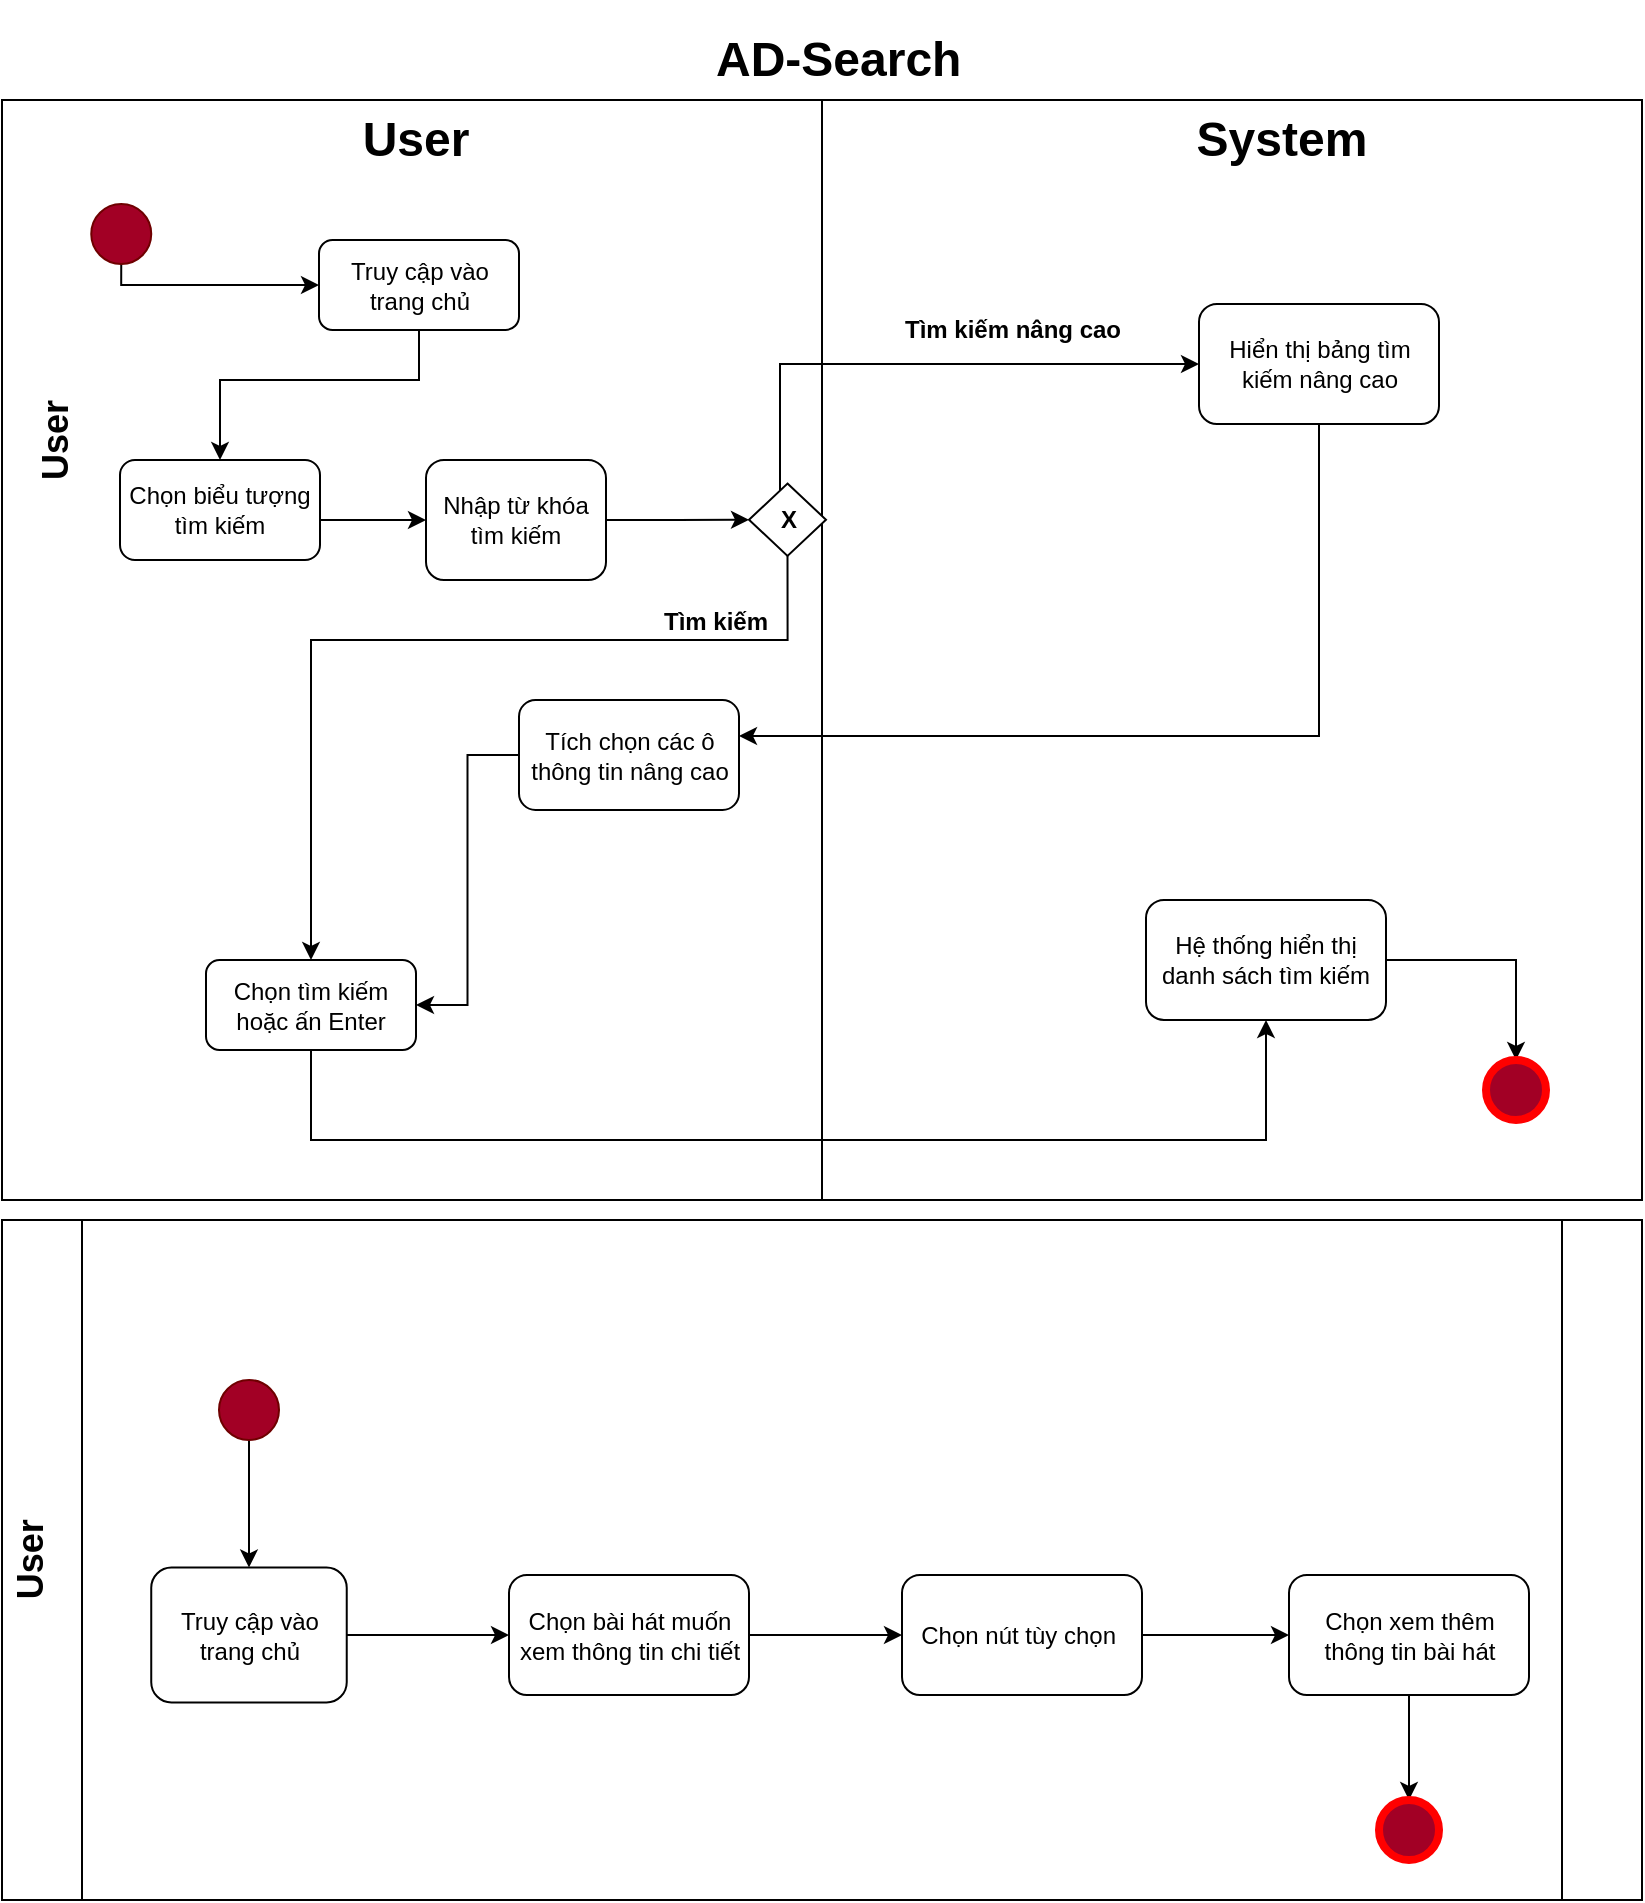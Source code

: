 <mxfile version="20.3.7" type="github">
  <diagram id="P0zaWtpW_9LTJKKf5pEs" name="Trang-1">
    <mxGraphModel dx="2460" dy="1013" grid="1" gridSize="10" guides="1" tooltips="1" connect="1" arrows="1" fold="1" page="1" pageScale="1" pageWidth="1169" pageHeight="827" background="none" math="0" shadow="0">
      <root>
        <mxCell id="0" />
        <mxCell id="1" parent="0" />
        <mxCell id="5pTlOpsHHp5RIkYjszge-6" value="" style="shape=process;whiteSpace=wrap;html=1;backgroundOutline=1;size=0.5;glass=0;rounded=0;" parent="1" vertex="1">
          <mxGeometry x="198" y="170" width="820" height="550" as="geometry" />
        </mxCell>
        <mxCell id="EvWHr4FJrmh7OVF7d29I-3" style="edgeStyle=orthogonalEdgeStyle;rounded=0;orthogonalLoop=1;jettySize=auto;html=1;exitX=0.5;exitY=1;exitDx=0;exitDy=0;entryX=0;entryY=0.5;entryDx=0;entryDy=0;" parent="1" source="24FCvN0owt_uZhaEgxBJ-12" target="24FCvN0owt_uZhaEgxBJ-9" edge="1">
          <mxGeometry relative="1" as="geometry">
            <mxPoint x="285" y="225" as="sourcePoint" />
            <mxPoint x="305" y="340" as="targetPoint" />
            <Array as="points">
              <mxPoint x="258" y="263" />
            </Array>
          </mxGeometry>
        </mxCell>
        <mxCell id="5pTlOpsHHp5RIkYjszge-7" value="&lt;b&gt;User&lt;/b&gt;" style="text;html=1;strokeColor=none;fillColor=none;align=center;verticalAlign=middle;whiteSpace=wrap;rounded=0;rotation=-90;horizontal=1;fontSize=18;" parent="1" vertex="1">
          <mxGeometry x="195" y="325" width="60" height="30" as="geometry" />
        </mxCell>
        <mxCell id="EvWHr4FJrmh7OVF7d29I-7" value="" style="edgeStyle=orthogonalEdgeStyle;rounded=0;orthogonalLoop=1;jettySize=auto;html=1;exitX=0.5;exitY=1;exitDx=0;exitDy=0;entryX=0.5;entryY=0;entryDx=0;entryDy=0;" parent="1" source="24FCvN0owt_uZhaEgxBJ-9" target="24FCvN0owt_uZhaEgxBJ-10" edge="1">
          <mxGeometry relative="1" as="geometry">
            <mxPoint x="305" y="380" as="sourcePoint" />
            <mxPoint x="345" y="450" as="targetPoint" />
            <Array as="points">
              <mxPoint x="407" y="310" />
              <mxPoint x="307" y="310" />
            </Array>
          </mxGeometry>
        </mxCell>
        <mxCell id="EvWHr4FJrmh7OVF7d29I-13" value="" style="edgeStyle=orthogonalEdgeStyle;rounded=0;orthogonalLoop=1;jettySize=auto;html=1;exitX=1;exitY=0.6;exitDx=0;exitDy=0;exitPerimeter=0;entryX=0;entryY=0.5;entryDx=0;entryDy=0;" parent="1" source="24FCvN0owt_uZhaEgxBJ-10" target="24FCvN0owt_uZhaEgxBJ-11" edge="1">
          <mxGeometry relative="1" as="geometry">
            <mxPoint x="445" y="450" as="sourcePoint" />
            <mxPoint x="475" y="325" as="targetPoint" />
          </mxGeometry>
        </mxCell>
        <mxCell id="EvWHr4FJrmh7OVF7d29I-15" value="" style="edgeStyle=orthogonalEdgeStyle;rounded=0;orthogonalLoop=1;jettySize=auto;html=1;entryX=0;entryY=0.5;entryDx=0;entryDy=0;exitX=1;exitY=0.5;exitDx=0;exitDy=0;" parent="1" source="24FCvN0owt_uZhaEgxBJ-11" target="EvWHr4FJrmh7OVF7d29I-14" edge="1">
          <mxGeometry relative="1" as="geometry">
            <mxPoint x="535" y="295" as="sourcePoint" />
          </mxGeometry>
        </mxCell>
        <mxCell id="24FCvN0owt_uZhaEgxBJ-65" style="edgeStyle=orthogonalEdgeStyle;rounded=0;orthogonalLoop=1;jettySize=auto;html=1;exitX=0.5;exitY=1;exitDx=0;exitDy=0;fontSize=18;fontColor=#000000;entryX=0.5;entryY=0;entryDx=0;entryDy=0;" edge="1" parent="1" source="EvWHr4FJrmh7OVF7d29I-14" target="EvWHr4FJrmh7OVF7d29I-18">
          <mxGeometry relative="1" as="geometry">
            <Array as="points">
              <mxPoint x="591" y="440" />
              <mxPoint x="353" y="440" />
            </Array>
          </mxGeometry>
        </mxCell>
        <mxCell id="24FCvN0owt_uZhaEgxBJ-74" style="edgeStyle=orthogonalEdgeStyle;rounded=0;orthogonalLoop=1;jettySize=auto;html=1;entryX=0;entryY=0.5;entryDx=0;entryDy=0;fontSize=18;fontColor=#000000;" edge="1" parent="1" source="EvWHr4FJrmh7OVF7d29I-14" target="24FCvN0owt_uZhaEgxBJ-14">
          <mxGeometry relative="1" as="geometry">
            <Array as="points">
              <mxPoint x="587" y="302" />
            </Array>
          </mxGeometry>
        </mxCell>
        <mxCell id="EvWHr4FJrmh7OVF7d29I-14" value="&lt;b&gt;X&lt;/b&gt;" style="rhombus;whiteSpace=wrap;html=1;rounded=0;" parent="1" vertex="1">
          <mxGeometry x="571.5" y="361.75" width="38.5" height="36.25" as="geometry" />
        </mxCell>
        <mxCell id="EvWHr4FJrmh7OVF7d29I-22" value="" style="edgeStyle=orthogonalEdgeStyle;rounded=0;orthogonalLoop=1;jettySize=auto;html=1;exitX=0.5;exitY=1;exitDx=0;exitDy=0;" parent="1" source="24FCvN0owt_uZhaEgxBJ-14" target="EvWHr4FJrmh7OVF7d29I-21" edge="1">
          <mxGeometry relative="1" as="geometry">
            <Array as="points">
              <mxPoint x="857" y="488" />
            </Array>
            <mxPoint x="880" y="240" as="sourcePoint" />
          </mxGeometry>
        </mxCell>
        <mxCell id="24FCvN0owt_uZhaEgxBJ-2" value="" style="edgeStyle=orthogonalEdgeStyle;rounded=0;orthogonalLoop=1;jettySize=auto;html=1;exitX=0.5;exitY=1;exitDx=0;exitDy=0;entryX=0.5;entryY=1;entryDx=0;entryDy=0;" edge="1" parent="1" source="EvWHr4FJrmh7OVF7d29I-18" target="24FCvN0owt_uZhaEgxBJ-1">
          <mxGeometry relative="1" as="geometry">
            <Array as="points">
              <mxPoint x="353" y="690" />
              <mxPoint x="830" y="690" />
            </Array>
          </mxGeometry>
        </mxCell>
        <mxCell id="EvWHr4FJrmh7OVF7d29I-18" value="Chọn tìm kiếm hoặc ấn Enter" style="whiteSpace=wrap;html=1;rounded=1;" parent="1" vertex="1">
          <mxGeometry x="300" y="600" width="105" height="45" as="geometry" />
        </mxCell>
        <mxCell id="EvWHr4FJrmh7OVF7d29I-23" style="edgeStyle=orthogonalEdgeStyle;rounded=0;orthogonalLoop=1;jettySize=auto;html=1;entryX=1;entryY=0.5;entryDx=0;entryDy=0;" parent="1" source="EvWHr4FJrmh7OVF7d29I-21" target="EvWHr4FJrmh7OVF7d29I-18" edge="1">
          <mxGeometry relative="1" as="geometry" />
        </mxCell>
        <mxCell id="EvWHr4FJrmh7OVF7d29I-21" value="Tích chọn các ô thông tin nâng cao" style="whiteSpace=wrap;html=1;rounded=1;" parent="1" vertex="1">
          <mxGeometry x="456.5" y="470" width="110" height="55" as="geometry" />
        </mxCell>
        <mxCell id="EvWHr4FJrmh7OVF7d29I-24" value="&lt;b style=&quot;&quot;&gt;Tìm kiếm nâng cao&lt;/b&gt;" style="text;html=1;strokeColor=none;fillColor=none;align=center;verticalAlign=middle;whiteSpace=wrap;rounded=0;" parent="1" vertex="1">
          <mxGeometry x="637.5" y="275" width="130.5" height="20" as="geometry" />
        </mxCell>
        <mxCell id="EvWHr4FJrmh7OVF7d29I-26" value="&lt;b style=&quot;&quot;&gt;Tìm kiếm&lt;/b&gt;" style="text;html=1;strokeColor=none;fillColor=none;align=center;verticalAlign=middle;whiteSpace=wrap;rounded=0;" parent="1" vertex="1">
          <mxGeometry x="525" y="420" width="60" height="22" as="geometry" />
        </mxCell>
        <mxCell id="24FCvN0owt_uZhaEgxBJ-16" value="" style="edgeStyle=orthogonalEdgeStyle;rounded=0;orthogonalLoop=1;jettySize=auto;html=1;fontColor=#000000;" edge="1" parent="1" source="24FCvN0owt_uZhaEgxBJ-1" target="24FCvN0owt_uZhaEgxBJ-17">
          <mxGeometry relative="1" as="geometry">
            <mxPoint x="915" y="470" as="targetPoint" />
          </mxGeometry>
        </mxCell>
        <mxCell id="24FCvN0owt_uZhaEgxBJ-1" value="Hệ thống hiển thị danh sách tìm kiếm" style="whiteSpace=wrap;html=1;rounded=1;" vertex="1" parent="1">
          <mxGeometry x="770" y="570" width="120" height="60" as="geometry" />
        </mxCell>
        <mxCell id="24FCvN0owt_uZhaEgxBJ-9" value="Truy cập vào trang chủ" style="rounded=1;whiteSpace=wrap;html=1;" vertex="1" parent="1">
          <mxGeometry x="356.5" y="240" width="100" height="45" as="geometry" />
        </mxCell>
        <mxCell id="24FCvN0owt_uZhaEgxBJ-10" value="Chọn biểu tượng tìm kiếm" style="rounded=1;whiteSpace=wrap;html=1;" vertex="1" parent="1">
          <mxGeometry x="257" y="350" width="100" height="50" as="geometry" />
        </mxCell>
        <mxCell id="24FCvN0owt_uZhaEgxBJ-11" value="Nhập từ khóa tìm kiếm" style="rounded=1;whiteSpace=wrap;html=1;" vertex="1" parent="1">
          <mxGeometry x="410" y="350" width="90" height="60" as="geometry" />
        </mxCell>
        <mxCell id="24FCvN0owt_uZhaEgxBJ-12" value="" style="ellipse;whiteSpace=wrap;html=1;aspect=fixed;fontColor=#ffffff;fillColor=#a20025;strokeColor=#6F0000;" vertex="1" parent="1">
          <mxGeometry x="242.62" y="222" width="30" height="30" as="geometry" />
        </mxCell>
        <mxCell id="24FCvN0owt_uZhaEgxBJ-14" value="Hiển thị bảng tìm kiếm nâng cao" style="rounded=1;whiteSpace=wrap;html=1;" vertex="1" parent="1">
          <mxGeometry x="796.5" y="272" width="120" height="60" as="geometry" />
        </mxCell>
        <mxCell id="24FCvN0owt_uZhaEgxBJ-17" value="" style="ellipse;whiteSpace=wrap;html=1;aspect=fixed;rounded=1;fontColor=#ffffff;fillColor=#a20025;strokeColor=#FF0000;strokeWidth=4;shadow=0;sketch=0;" vertex="1" parent="1">
          <mxGeometry x="940" y="650" width="30" height="30" as="geometry" />
        </mxCell>
        <mxCell id="24FCvN0owt_uZhaEgxBJ-18" value="&lt;h1&gt;AD-Search&lt;/h1&gt;" style="text;html=1;spacing=5;spacingTop=-20;whiteSpace=wrap;overflow=hidden;rounded=0;shadow=0;glass=0;sketch=0;strokeWidth=2;fillColor=none;" vertex="1" parent="1">
          <mxGeometry x="550" y="130" width="136" height="40" as="geometry" />
        </mxCell>
        <mxCell id="24FCvN0owt_uZhaEgxBJ-19" value="" style="shape=process;whiteSpace=wrap;html=1;backgroundOutline=1;size=0.049;glass=0;rounded=0;" vertex="1" parent="1">
          <mxGeometry x="198" y="730" width="820" height="340" as="geometry" />
        </mxCell>
        <mxCell id="24FCvN0owt_uZhaEgxBJ-20" value="&lt;b&gt;User&lt;/b&gt;" style="text;html=1;strokeColor=none;fillColor=none;align=center;verticalAlign=middle;whiteSpace=wrap;rounded=0;rotation=-90;horizontal=1;fontSize=18;" vertex="1" parent="1">
          <mxGeometry x="182.62" y="885" width="60" height="30" as="geometry" />
        </mxCell>
        <mxCell id="24FCvN0owt_uZhaEgxBJ-23" style="edgeStyle=orthogonalEdgeStyle;rounded=0;orthogonalLoop=1;jettySize=auto;html=1;entryX=0.5;entryY=0;entryDx=0;entryDy=0;fontSize=18;fontColor=#000000;" edge="1" parent="1" source="24FCvN0owt_uZhaEgxBJ-21" target="24FCvN0owt_uZhaEgxBJ-22">
          <mxGeometry relative="1" as="geometry" />
        </mxCell>
        <mxCell id="24FCvN0owt_uZhaEgxBJ-21" value="" style="ellipse;whiteSpace=wrap;html=1;aspect=fixed;fontColor=#ffffff;fillColor=#a20025;strokeColor=#6F0000;" vertex="1" parent="1">
          <mxGeometry x="306.5" y="810" width="30" height="30" as="geometry" />
        </mxCell>
        <mxCell id="24FCvN0owt_uZhaEgxBJ-25" value="" style="edgeStyle=orthogonalEdgeStyle;rounded=0;orthogonalLoop=1;jettySize=auto;html=1;fontSize=18;fontColor=#000000;" edge="1" parent="1" source="24FCvN0owt_uZhaEgxBJ-22" target="24FCvN0owt_uZhaEgxBJ-24">
          <mxGeometry relative="1" as="geometry" />
        </mxCell>
        <mxCell id="24FCvN0owt_uZhaEgxBJ-22" value="Truy cập vào trang chủ" style="rounded=1;whiteSpace=wrap;html=1;" vertex="1" parent="1">
          <mxGeometry x="272.62" y="903.75" width="97.75" height="67.5" as="geometry" />
        </mxCell>
        <mxCell id="24FCvN0owt_uZhaEgxBJ-27" value="" style="edgeStyle=orthogonalEdgeStyle;rounded=0;orthogonalLoop=1;jettySize=auto;html=1;fontSize=18;fontColor=#000000;" edge="1" parent="1" source="24FCvN0owt_uZhaEgxBJ-24" target="24FCvN0owt_uZhaEgxBJ-26">
          <mxGeometry relative="1" as="geometry" />
        </mxCell>
        <mxCell id="24FCvN0owt_uZhaEgxBJ-24" value="Chọn bài hát muốn xem thông tin chi tiết" style="whiteSpace=wrap;html=1;rounded=1;" vertex="1" parent="1">
          <mxGeometry x="451.5" y="907.5" width="120" height="60" as="geometry" />
        </mxCell>
        <mxCell id="24FCvN0owt_uZhaEgxBJ-29" value="" style="edgeStyle=orthogonalEdgeStyle;rounded=0;orthogonalLoop=1;jettySize=auto;html=1;fontSize=18;fontColor=#000000;" edge="1" parent="1" source="24FCvN0owt_uZhaEgxBJ-26" target="24FCvN0owt_uZhaEgxBJ-28">
          <mxGeometry relative="1" as="geometry" />
        </mxCell>
        <mxCell id="24FCvN0owt_uZhaEgxBJ-26" value="Chọn nút tùy chọn&amp;nbsp;" style="whiteSpace=wrap;html=1;rounded=1;" vertex="1" parent="1">
          <mxGeometry x="648" y="907.5" width="120" height="60" as="geometry" />
        </mxCell>
        <mxCell id="24FCvN0owt_uZhaEgxBJ-31" style="edgeStyle=orthogonalEdgeStyle;rounded=0;orthogonalLoop=1;jettySize=auto;html=1;entryX=0.5;entryY=0;entryDx=0;entryDy=0;fontSize=18;fontColor=#000000;" edge="1" parent="1" source="24FCvN0owt_uZhaEgxBJ-28" target="24FCvN0owt_uZhaEgxBJ-30">
          <mxGeometry relative="1" as="geometry" />
        </mxCell>
        <mxCell id="24FCvN0owt_uZhaEgxBJ-28" value="Chọn xem thêm thông tin bài hát" style="whiteSpace=wrap;html=1;rounded=1;" vertex="1" parent="1">
          <mxGeometry x="841.5" y="907.5" width="120" height="60" as="geometry" />
        </mxCell>
        <mxCell id="24FCvN0owt_uZhaEgxBJ-30" value="" style="ellipse;whiteSpace=wrap;html=1;aspect=fixed;rounded=1;fontColor=#ffffff;fillColor=#a20025;strokeColor=#FF0000;strokeWidth=4;shadow=0;sketch=0;" vertex="1" parent="1">
          <mxGeometry x="886.5" y="1020" width="30" height="30" as="geometry" />
        </mxCell>
        <mxCell id="24FCvN0owt_uZhaEgxBJ-79" value="&lt;h1&gt;System&lt;/h1&gt;" style="text;html=1;spacing=5;spacingTop=-20;whiteSpace=wrap;overflow=hidden;rounded=0;shadow=0;glass=0;sketch=0;strokeWidth=2;fillColor=none;align=center;" vertex="1" parent="1">
          <mxGeometry x="770" y="170" width="136" height="40" as="geometry" />
        </mxCell>
        <mxCell id="24FCvN0owt_uZhaEgxBJ-80" value="&lt;h1&gt;User&lt;/h1&gt;&lt;div&gt;&lt;br&gt;&lt;/div&gt;" style="text;html=1;spacing=5;spacingTop=-20;whiteSpace=wrap;overflow=hidden;rounded=0;shadow=0;glass=0;sketch=0;strokeWidth=2;fillColor=none;align=center;" vertex="1" parent="1">
          <mxGeometry x="336.5" y="170" width="136" height="40" as="geometry" />
        </mxCell>
      </root>
    </mxGraphModel>
  </diagram>
</mxfile>
